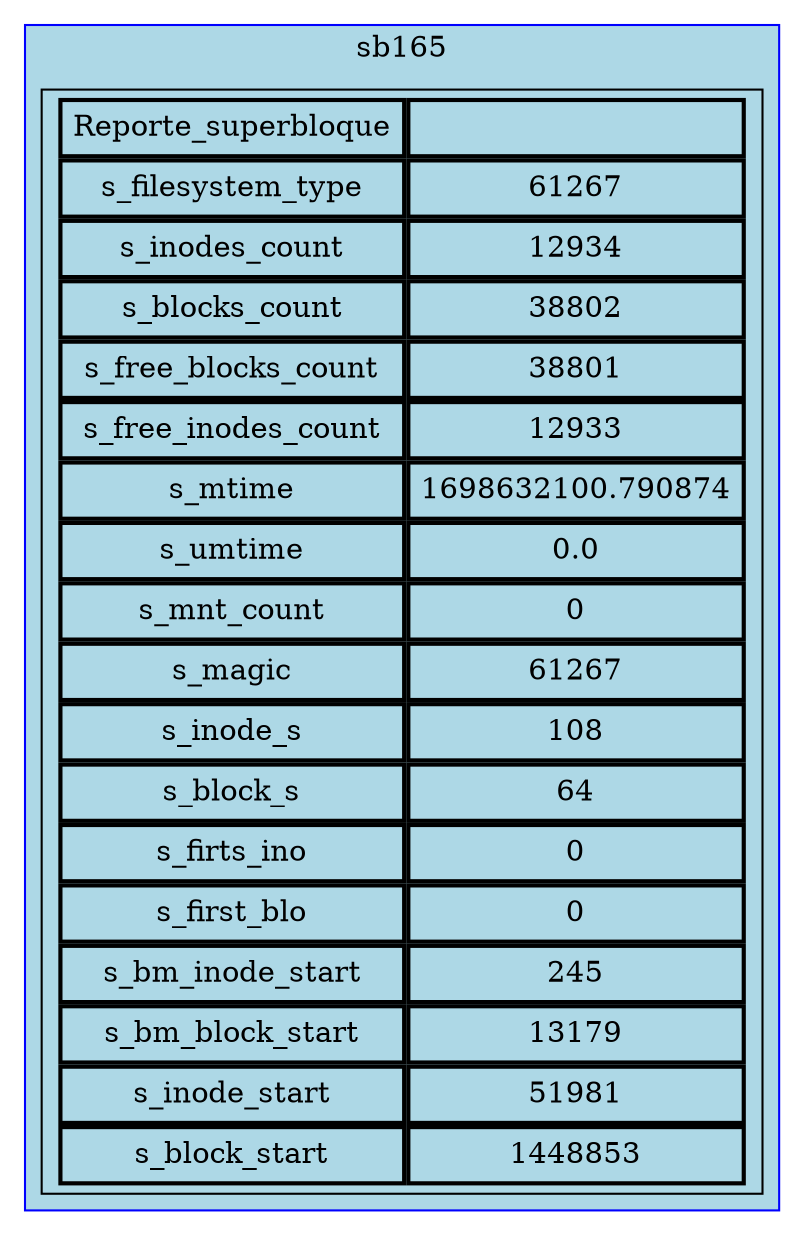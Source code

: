 digraph G {
subgraph cluster_sb165{ label = "sb165"; color=blue; style=filled; fillcolor=lightblue; 

5 [label=<<TABLE BORDER="0" CELLBORDER="2" CELLSPACING="0" CELLPADDING="5">
<TR>
   <TD>Reporte_superbloque</TD>
   <TD> </TD>
</TR>
<TR>
<TD>s_filesystem_type</TD>
<TD>61267</TD>
</TR>
<TR>
<TD>s_inodes_count</TD>
<TD>12934</TD>
</TR>
<TR>
<TD>s_blocks_count</TD>
<TD>38802</TD>
</TR>
<TR>
<TD>s_free_blocks_count</TD>
<TD>38801</TD>
</TR>
<TR>
<TD>s_free_inodes_count</TD>
<TD>12933</TD>
</TR>
<TR>
<TD>s_mtime</TD>
<TD>1698632100.790874</TD>
</TR>
<TR>
<TD>s_umtime</TD>
<TD>0.0</TD>
</TR>
<TR>
<TD>s_mnt_count</TD>
<TD>0</TD>
</TR>
<TR>
<TD>s_magic</TD>
<TD>61267</TD>
</TR>
<TR>
<TD>s_inode_s</TD>
<TD>108</TD>
</TR>
<TR>
<TD>s_block_s</TD>
<TD>64</TD>
</TR>
<TR>
<TD>s_firts_ino</TD>
<TD>0</TD>
</TR>
<TR>
<TD>s_first_blo</TD>
<TD>0</TD>
</TR>
<TR>
<TD>s_bm_inode_start</TD>
<TD>245</TD>
</TR>
<TR>
<TD>s_bm_block_start</TD>
<TD>13179</TD>
</TR>
<TR>
<TD>s_inode_start</TD>
<TD>51981</TD>
</TR>
<TR>
<TD>s_block_start</TD>
<TD>1448853</TD>
</TR>
</TABLE>>shape=box];

}
}